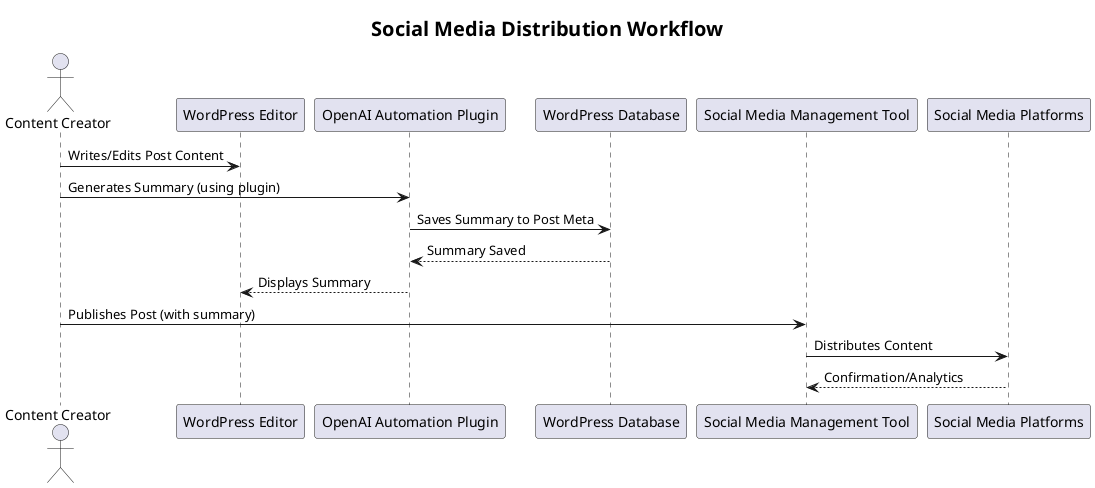 @startuml
skinparam titleFontSize 20
title Social Media Distribution Workflow

actor "Content Creator" as Creator
participant "WordPress Editor" as WP_Editor
participant "OpenAI Automation Plugin" as Plugin
participant "WordPress Database" as DB
participant "Social Media Management Tool" as SMM_Tool
participant "Social Media Platforms" as Social_Media

Creator -> WP_Editor: Writes/Edits Post Content
Creator -> Plugin: Generates Summary (using plugin)
Plugin -> DB: Saves Summary to Post Meta
DB --> Plugin: Summary Saved
Plugin --> WP_Editor: Displays Summary

Creator -> SMM_Tool: Publishes Post (with summary)
SMM_Tool -> Social_Media: Distributes Content
Social_Media --> SMM_Tool: Confirmation/Analytics

@enduml